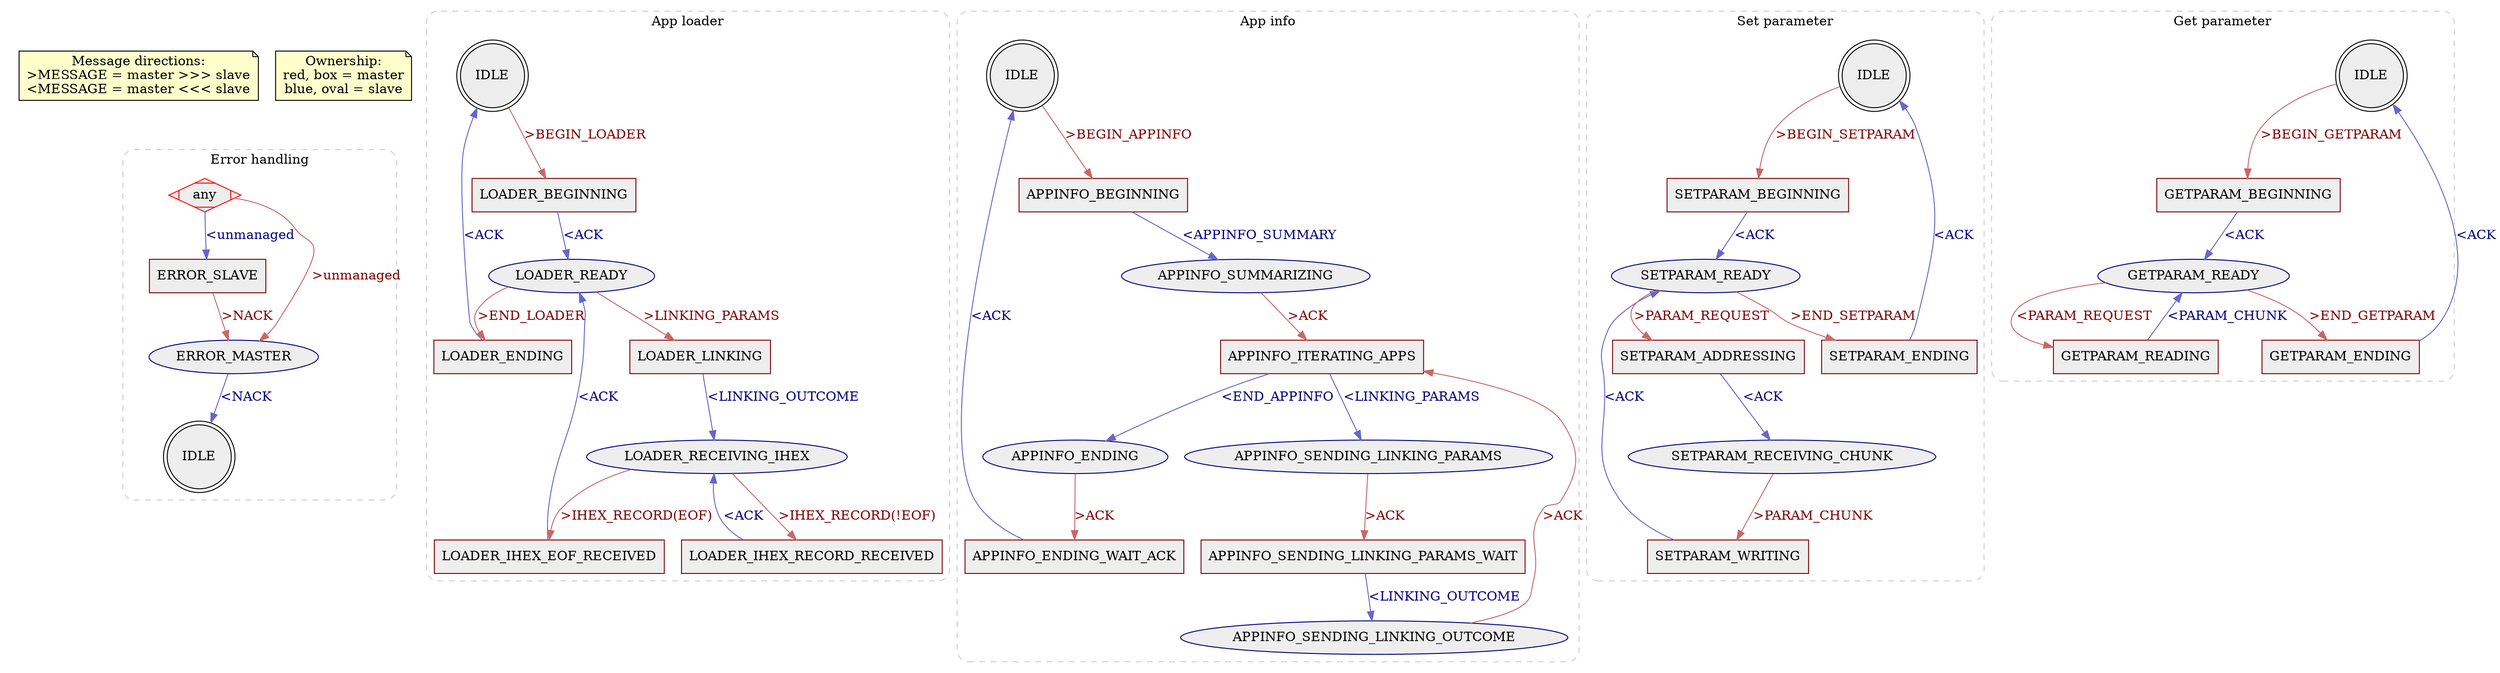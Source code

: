 digraph {
rankdir=TB
ratio=compress

node [ shape=oval, style=filled, color="#000000", fillcolor="#EEEEEE" ]
edge [ color="#808080" ]
graph [ style="rounded, dashed", color="#CCCCCC" ]


// Notes
subgraph cluster_NOTES {
    style=invisible
    
    node [ shape=note, color="#000000", fillcolor="#FFFFCC" ]
    
    note1 [ label="Message directions:\n>MESSAGE = master >>> slave\n<MESSAGE = master <<< slave" ]
    note2 [label= "Ownership:\nred, box = master\nblue, oval = slave" ]
}


// Errors
subgraph cluster_errors {
    label="Error handling"
    
    node [ shape=doublecircle ]
    IDLE_errors [ label="IDLE" ]
    
    node [ shape=Mdiamond, color="#FF0000" ]
    any
    
    node [ shape=box, color="#800000" ]
    ERROR_SLAVE
    
    node [ shape=oval, color="#000080" ]
    ERROR_MASTER
    
    node [ shape=pentagon, color="#FF00FF", fillcolor="#FF00FF" ]

    edge [ fontcolor="#800000", color="#CC6666" ]
    any -> ERROR_MASTER [ label=">unmanaged" ]
    ERROR_SLAVE -> ERROR_MASTER [ label=">NACK" ]

    edge [ fontcolor="#000080", color="#6666CC" ]
    any -> ERROR_SLAVE [ label="<unmanaged" ]
    ERROR_MASTER -> IDLE_errors [ label="<NACK" ]
    
    edge [ style=invisible, dir=none ]
    any -> IDLE_errors
    note1 -> any
    note2 -> any
}

    
// Application loading
subgraph cluster_loader {
    label="App loader"
    
    node [ shape=doublecircle ]
    IDLE_loader [ label="IDLE" ]
    
    node [ shape=box, color="#800000" ]
    LOADER_BEGINNING
    LOADER_LINKING
    LOADER_IHEX_RECORD_RECEIVED
    LOADER_IHEX_EOF_RECEIVED
    LOADER_ENDING
    
    node [ shape=oval, color="#000080" ]
    LOADER_READY
    LOADER_RECEIVING_IHEX
    
    node [ shape=pentagon, color="#FF00FF", fillcolor="#FF00FF" ]
    
    edge [ fontcolor="#800000", color="#CC6666" ]
    IDLE_loader -> LOADER_BEGINNING [ label=">BEGIN_LOADER" ]
    LOADER_READY -> LOADER_LINKING [ label=">LINKING_PARAMS" ]
    LOADER_RECEIVING_IHEX -> LOADER_IHEX_RECORD_RECEIVED [ label=">IHEX_RECORD(!EOF)" ]
    LOADER_RECEIVING_IHEX -> LOADER_IHEX_EOF_RECEIVED [ label=">IHEX_RECORD(EOF)" ]
    LOADER_READY -> LOADER_ENDING [ label=">END_LOADER" ]
    
    edge [ fontcolor="#000080", color="#6666CC" ]
    LOADER_BEGINNING -> LOADER_READY [ label="<ACK" ]
    LOADER_LINKING -> LOADER_RECEIVING_IHEX [ label="<LINKING_OUTCOME" ]
    LOADER_IHEX_RECORD_RECEIVED -> LOADER_RECEIVING_IHEX [ label="<ACK" ]
    LOADER_IHEX_EOF_RECEIVED -> LOADER_READY [ label="<ACK" ]
    LOADER_ENDING -> IDLE_loader [ label="<ACK" ]
}


// Application info
subgraph cluster_appinfo {
    label="App info"
    
    node [ shape=doublecircle ]
    IDLE_appinfo [ label="IDLE" ]

    node [ shape=box, color="#800000" ]
    APPINFO_BEGINNING
    APPINFO_ITERATING_APPS
    APPINFO_SENDING_LINKING_PARAMS_WAIT
    APPINFO_ENDING_WAIT_ACK
    
    node [ shape=oval, color="#000080" ]
    APPINFO_SUMMARIZING
    APPINFO_SENDING_LINKING_PARAMS
    APPINFO_SENDING_LINKING_OUTCOME
    APPINFO_ENDING
    
    node [ shape=pentagon, color="#FF00FF", fillcolor="#FF00FF" ]
    
    edge [ fontcolor="#800000", color="#CC6666" ]
    IDLE_appinfo -> APPINFO_BEGINNING [ label=">BEGIN_APPINFO" ]
    APPINFO_SUMMARIZING -> APPINFO_ITERATING_APPS [ label=">ACK" ]
    APPINFO_SENDING_LINKING_PARAMS -> APPINFO_SENDING_LINKING_PARAMS_WAIT [ label=">ACK" ]
    APPINFO_SENDING_LINKING_OUTCOME -> APPINFO_ITERATING_APPS [ label=">ACK" ]
    APPINFO_ENDING -> APPINFO_ENDING_WAIT_ACK [ label=">ACK" ]
    
    edge [ fontcolor="#000080", color="#6666CC" ]
    APPINFO_BEGINNING -> APPINFO_SUMMARIZING [ label="<APPINFO_SUMMARY" ]
    APPINFO_ITERATING_APPS -> APPINFO_SENDING_LINKING_PARAMS [ label="<LINKING_PARAMS" ]
    APPINFO_SENDING_LINKING_PARAMS_WAIT -> APPINFO_SENDING_LINKING_OUTCOME [ label="<LINKING_OUTCOME" ]
    APPINFO_ITERATING_APPS -> APPINFO_ENDING [ label="<END_APPINFO" ]
    APPINFO_ENDING_WAIT_ACK -> IDLE_appinfo [ label="<ACK" ]
}

// Parameter set
subgraph cluster_setparam {
    label="Set parameter"

    node [ shape=doublecircle ]
    IDLE_setparam [ label="IDLE" ]
    
    node [ shape=box, color="#800000" ]
    SETPARAM_BEGINNING
    SETPARAM_ADDRESSING
    SETPARAM_WRITING
    SETPARAM_ENDING
    
    node [ shape=oval, color="#000080" ]
    SETPARAM_READY
    SETPARAM_RECEIVING_CHUNK
    
    node [ shape=pentagon, color="#FF00FF", fillcolor="#FF00FF" ]
    
    edge [ fontcolor="#800000", color="#CC6666" ]
    IDLE_setparam -> SETPARAM_BEGINNING [ label=">BEGIN_SETPARAM" ]
    SETPARAM_READY -> SETPARAM_ADDRESSING [ label=">PARAM_REQUEST" ]
    SETPARAM_RECEIVING_CHUNK -> SETPARAM_WRITING [ label=">PARAM_CHUNK" ]
    SETPARAM_READY -> SETPARAM_ENDING [ label=">END_SETPARAM" ]
    
    edge [ fontcolor="#000080", color="#6666CC" ]
    SETPARAM_BEGINNING -> SETPARAM_READY [ label="<ACK" ]
    SETPARAM_ADDRESSING -> SETPARAM_RECEIVING_CHUNK [ label="<ACK" ]
    SETPARAM_WRITING -> SETPARAM_READY [ label="<ACK" ]
    SETPARAM_ENDING -> IDLE_setparam [ label="<ACK" ]
}


// Parameter get
subgraph cluster_getparam {
    label="Get parameter"
    
    node [ shape=doublecircle ]
    IDLE_getparam [ label="IDLE" ]

    node [ shape=box, color="#800000" ]
    GETPARAM_BEGINNING
    GETPARAM_READING
    GETPARAM_ENDING
    
    node [ shape=oval, color="#000080" ]
    GETPARAM_READY
    
    node [ shape=pentagon, color="#FF00FF", fillcolor="#FF00FF" ]
    
    edge [ fontcolor="#800000", color="#CC6666" ]
    IDLE_getparam -> GETPARAM_BEGINNING [ label=">BEGIN_GETPARAM" ]
    GETPARAM_READY -> GETPARAM_READING [ label="<PARAM_REQUEST" ]
    GETPARAM_READY -> GETPARAM_ENDING [ label=">END_GETPARAM" ]
    
    edge [ fontcolor="#000080", color="#6666CC" ]
    GETPARAM_BEGINNING -> GETPARAM_READY [ label="<ACK" ]
    GETPARAM_READING -> GETPARAM_READY [ label="<PARAM_CHUNK" ]
    GETPARAM_ENDING -> IDLE_getparam [ label="<ACK" ]
}


}
